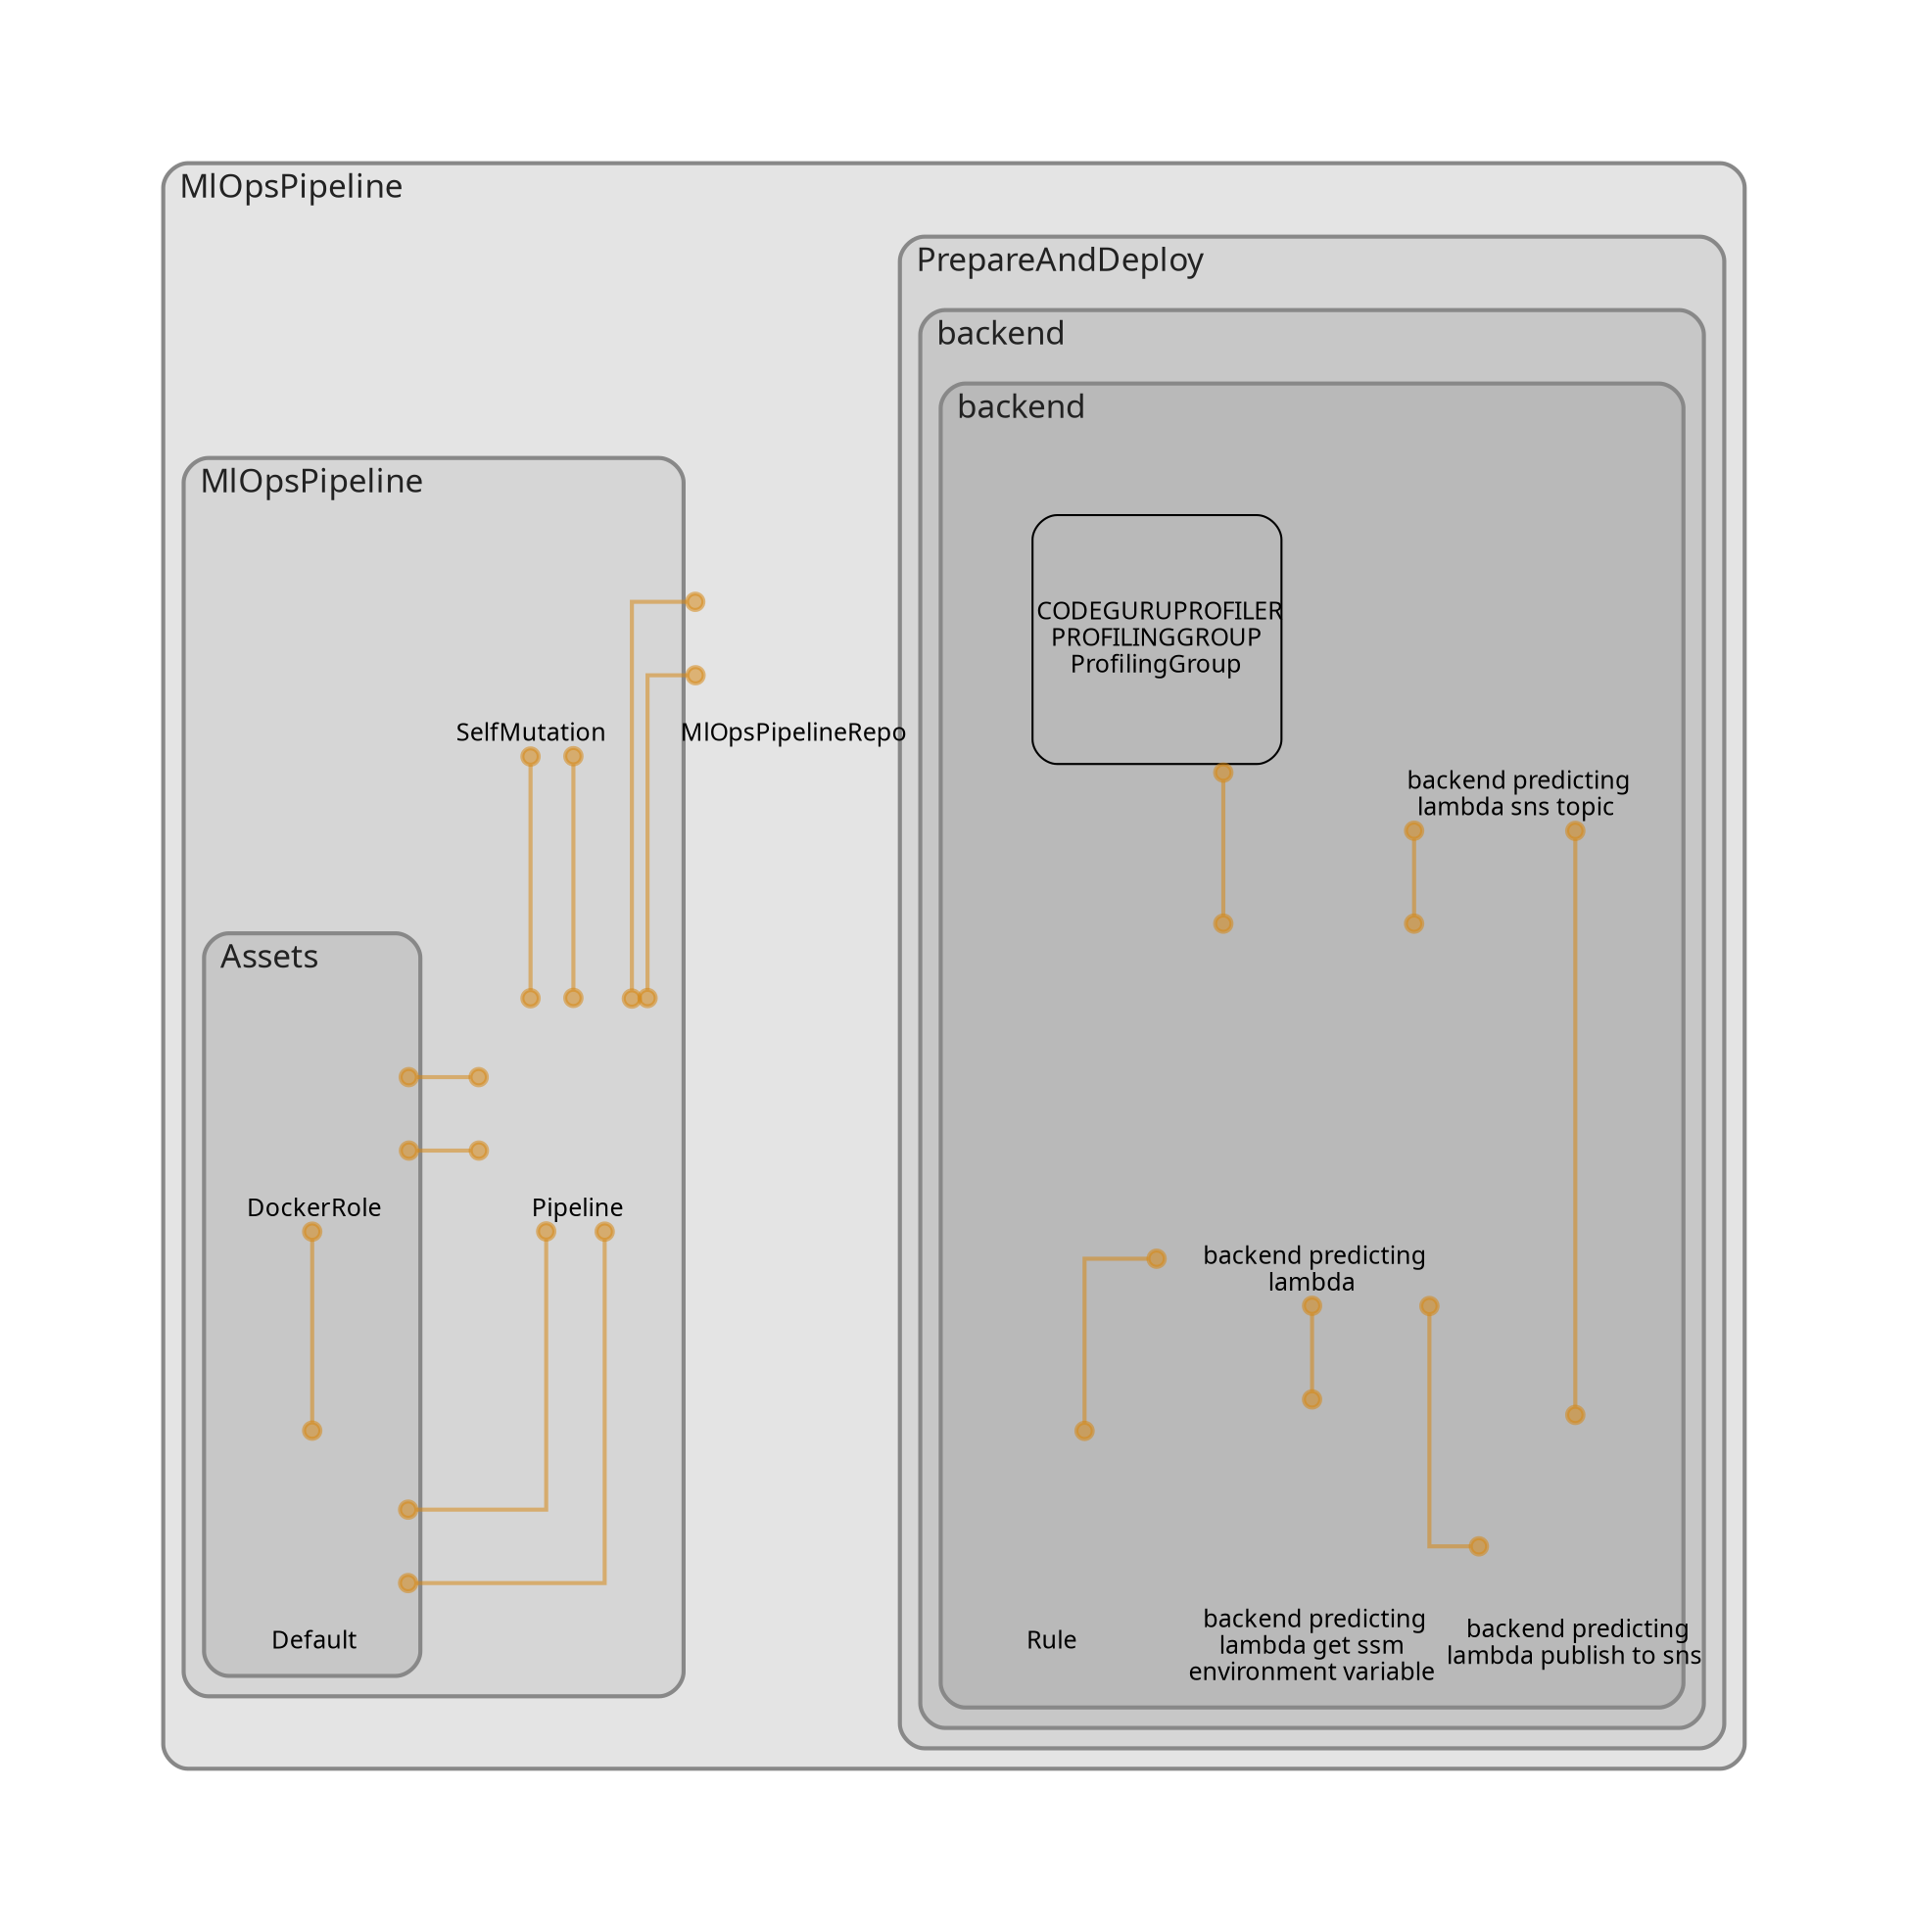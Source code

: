 digraph "Diagram" {
  splines = "ortho";
  pad = "1.0";
  nodesep = "0.60";
  ranksep = "0.75";
  fontname = "Sans-Serif";
  fontsize = "15";
  dpi = "200";
  rankdir = "BT";
  compound = "true";
  fontcolor = "#222222";
  edge [
    color = "#D5871488",
    penwidth = 2,
    arrowhead = "dot",
    arrowtail = "dot",
  ];
  node [
    shape = "box",
    style = "rounded",
    fixedsize = true,
    width = 1.7,
    height = 1.7,
    labelloc = "c",
    imagescale = true,
    fontname = "Sans-Serif",
    fontsize = 8,
    margin = 8,
  ];
  subgraph "MlOpsPipeline" {
    subgraph "cluster-SubGraph.MlOpsPipeline" {
      graph [
        label = "MlOpsPipeline",
        labelloc = "b",
        labeljust = "l",
        margin = "10",
        fontsize = "16",
        penwidth = "2",
        pencolor = "#888888",
        style = "filled,rounded",
        fillcolor = "#e4e4e4",
      ];
      "MlOpsPipeline/MlOpsPipelineRepo" [
        label = " MlOpsPipelineRepo",
        fontsize = 12,
        image = "/Users/martin/PycharmProjects/ml-ops-cdk-blood-glucose/iac/node_modules/cdk-dia/icons/aws/Service/Arch_Developer- Tools/64/Arch_AWS-CodeCommit_64@5x.png",
        imagescale = "true",
        imagepos = "tc",
        penwidth = "0",
        shape = "node",
        fixedsize = "true",
        labelloc = "b",
        width = 1.2,
        height = 1.466,
      ];
      subgraph "cluster-SubGraph.MlOpsPipeline" {
        graph [
          label = "MlOpsPipeline",
          labelloc = "b",
          labeljust = "l",
          margin = "10",
          fontsize = "16",
          penwidth = "2",
          pencolor = "#888888",
          style = "filled,rounded",
          fillcolor = "#d6d6d6",
        ];
        "MlOpsPipeline/MlOpsPipeline/Pipeline" [
          label = " Pipeline",
          fontsize = 12,
          image = "/Users/martin/PycharmProjects/ml-ops-cdk-blood-glucose/iac/node_modules/cdk-dia/icons/aws/Service/Arch_Developer- Tools/64/Arch_AWS-CodePipeline_64@5x.png",
          imagescale = "true",
          imagepos = "tc",
          penwidth = "0",
          shape = "node",
          fixedsize = "true",
          labelloc = "b",
          width = 1.2,
          height = 1.466,
        ];
        "MlOpsPipeline/MlOpsPipeline/UpdatePipeline/SelfMutation" [
          label = " SelfMutation",
          fontsize = 12,
          image = "/Users/martin/PycharmProjects/ml-ops-cdk-blood-glucose/iac/node_modules/cdk-dia/icons/aws/Service/Arch_Developer- Tools/64/Arch_Amazon-CodeBuild_64@5x.png",
          imagescale = "true",
          imagepos = "tc",
          penwidth = "0",
          shape = "node",
          fixedsize = "true",
          labelloc = "b",
          width = 1.2,
          height = 1.466,
        ];
        subgraph "cluster-SubGraph.Assets" {
          graph [
            label = "Assets",
            labelloc = "b",
            labeljust = "l",
            margin = "10",
            fontsize = "16",
            penwidth = "2",
            pencolor = "#888888",
            style = "filled,rounded",
            fillcolor = "#c7c7c7",
          ];
          "MlOpsPipeline/MlOpsPipeline/Assets/DockerRole" [
            label = " DockerRole",
            fontsize = 12,
            image = "/Users/martin/PycharmProjects/ml-ops-cdk-blood-glucose/iac/node_modules/cdk-dia/icons/aws/Service/Arch_Security-Identity-Compliance/64/Arch_AWS-Identity-and-Access-Management_64@5x.png",
            imagescale = "true",
            imagepos = "tc",
            penwidth = "0",
            shape = "node",
            fixedsize = "true",
            labelloc = "b",
            width = 1.2,
            height = 1.466,
          ];
          "MlOpsPipeline/MlOpsPipeline/Assets/DockerAsset1/Default" [
            label = " Default",
            fontsize = 12,
            image = "/Users/martin/PycharmProjects/ml-ops-cdk-blood-glucose/iac/node_modules/cdk-dia/icons/aws/Service/Arch_Developer- Tools/64/Arch_Amazon-CodeBuild_64@5x.png",
            imagescale = "true",
            imagepos = "tc",
            penwidth = "0",
            shape = "node",
            fixedsize = "true",
            labelloc = "b",
            width = 1.2,
            height = 1.466,
          ];
        }
      }
      subgraph "cluster-SubGraph.PrepareAndDeploy" {
        graph [
          label = "PrepareAndDeploy",
          labelloc = "b",
          labeljust = "l",
          margin = "10",
          fontsize = "16",
          penwidth = "2",
          pencolor = "#888888",
          style = "filled,rounded",
          fillcolor = "#d6d6d6",
        ];
        subgraph "cluster-SubGraph.backend" {
          graph [
            label = "backend",
            labelloc = "b",
            labeljust = "l",
            margin = "10",
            fontsize = "16",
            penwidth = "2",
            pencolor = "#888888",
            style = "filled,rounded",
            fillcolor = "#c7c7c7",
          ];
          subgraph "cluster-SubGraph.backend" {
            graph [
              label = "backend",
              labelloc = "b",
              labeljust = "l",
              margin = "10",
              fontsize = "16",
              penwidth = "2",
              pencolor = "#888888",
              style = "filled,rounded",
              fillcolor = "#b9b9b9",
            ];
            "MlOpsPipeline/PrepareAndDeploy/backend/backend/backend-predicting-lambda-sns-topic" [
              label = " backend predicting\nlambda sns topic",
              fontsize = 12,
              image = "/Users/martin/PycharmProjects/ml-ops-cdk-blood-glucose/iac/node_modules/cdk-dia/icons/aws/Service/Arch_App-Integration/Arch_64/Arch_AWS-Simple-Notification-Service_64@5x.png",
              imagescale = "true",
              imagepos = "tc",
              penwidth = "0",
              shape = "node",
              fixedsize = "true",
              labelloc = "b",
              width = 2,
              height = 2.4819999999999998,
            ];
            "MlOpsPipeline/PrepareAndDeploy/backend/backend/backend-predicting-lambda" [
              label = " backend predicting\nlambda",
              fontsize = 12,
              image = "/Users/martin/PycharmProjects/ml-ops-cdk-blood-glucose/iac/node_modules/cdk-dia/icons/aws/Service/Arch_Compute/64/Arch_AWS-Lambda_64@5x.png",
              imagescale = "true",
              imagepos = "tc",
              penwidth = "0",
              shape = "node",
              fixedsize = "true",
              labelloc = "b",
              width = 2,
              height = 2.4819999999999998,
            ];
            "MlOpsPipeline/PrepareAndDeploy/backend/backend/backend-predicting-lambda-get-ssm-environment-variable" [
              label = " backend predicting\nlambda get ssm\nenvironment variable",
              fontsize = 12,
              image = "/Users/martin/PycharmProjects/ml-ops-cdk-blood-glucose/iac/node_modules/cdk-dia/icons/aws/Service/Arch_Security-Identity-Compliance/64/Arch_AWS-Identity-and-Access-Management_64@5x.png",
              imagescale = "true",
              imagepos = "tc",
              penwidth = "0",
              shape = "node",
              fixedsize = "true",
              labelloc = "b",
              width = 1.2,
              height = 1.898,
            ];
            "MlOpsPipeline/PrepareAndDeploy/backend/backend/backend-predicting-lambda-publish-to-sns" [
              label = " backend predicting\nlambda publish to sns",
              fontsize = 12,
              image = "/Users/martin/PycharmProjects/ml-ops-cdk-blood-glucose/iac/node_modules/cdk-dia/icons/aws/Service/Arch_Security-Identity-Compliance/64/Arch_AWS-Identity-and-Access-Management_64@5x.png",
              imagescale = "true",
              imagepos = "tc",
              penwidth = "0",
              shape = "node",
              fixedsize = "true",
              labelloc = "b",
              width = 1.2,
              height = 1.682,
            ];
            "MlOpsPipeline/PrepareAndDeploy/backend/backend/Rule" [
              label = " Rule",
              fontsize = 12,
              image = "/Users/martin/PycharmProjects/ml-ops-cdk-blood-glucose/iac/node_modules/cdk-dia/icons/aws/Service/Arch_App-Integration/Arch_64/Arch_Amazon-EventBridge_64@5x.png",
              imagescale = "true",
              imagepos = "tc",
              penwidth = "0",
              shape = "node",
              fixedsize = "true",
              labelloc = "b",
              width = 1.2,
              height = 1.466,
            ];
            "MlOpsPipeline/PrepareAndDeploy/backend/backend/backend-predicting-lambda-profiling-group/ProfilingGroup" [
              label = " CODEGURUPROFILER\nPROFILINGGROUP\nProfilingGroup",
              fontsize = 12,
            ];
          }
        }
      }
    }
  }
  "MlOpsPipeline/MlOpsPipelineRepo" -> "MlOpsPipeline/MlOpsPipeline/Pipeline" [
    dir = "both",
  ];
  "MlOpsPipeline/MlOpsPipeline/Pipeline" -> "MlOpsPipeline/MlOpsPipelineRepo" [
    dir = "both",
  ];
  "MlOpsPipeline/MlOpsPipeline/Pipeline" -> "MlOpsPipeline/MlOpsPipeline/UpdatePipeline/SelfMutation" [
    dir = "both",
  ];
  "MlOpsPipeline/MlOpsPipeline/Pipeline" -> "MlOpsPipeline/MlOpsPipeline/Assets/DockerRole" [
    dir = "both",
  ];
  "MlOpsPipeline/MlOpsPipeline/Pipeline" -> "MlOpsPipeline/MlOpsPipeline/Assets/DockerAsset1/Default" [
    dir = "both",
  ];
  "MlOpsPipeline/MlOpsPipeline/Assets/DockerRole" -> "MlOpsPipeline/MlOpsPipeline/Pipeline" [
    dir = "both",
  ];
  "MlOpsPipeline/MlOpsPipeline/Assets/DockerAsset1/Default" -> "MlOpsPipeline/MlOpsPipeline/Pipeline" [
    dir = "both",
  ];
  "MlOpsPipeline/MlOpsPipeline/Assets/DockerAsset1/Default" -> "MlOpsPipeline/MlOpsPipeline/Assets/DockerRole" [
    dir = "both",
  ];
  "MlOpsPipeline/MlOpsPipeline/UpdatePipeline/SelfMutation" -> "MlOpsPipeline/MlOpsPipeline/Pipeline" [
    dir = "both",
  ];
  "MlOpsPipeline/PrepareAndDeploy/backend/backend/backend-predicting-lambda" -> "MlOpsPipeline/PrepareAndDeploy/backend/backend/backend-predicting-lambda-profiling-group/ProfilingGroup" [
    dir = "both",
  ];
  "MlOpsPipeline/PrepareAndDeploy/backend/backend/backend-predicting-lambda" -> "MlOpsPipeline/PrepareAndDeploy/backend/backend/backend-predicting-lambda-sns-topic" [
    dir = "both",
  ];
  "MlOpsPipeline/PrepareAndDeploy/backend/backend/backend-predicting-lambda-get-ssm-environment-variable" -> "MlOpsPipeline/PrepareAndDeploy/backend/backend/backend-predicting-lambda" [
    dir = "both",
  ];
  "MlOpsPipeline/PrepareAndDeploy/backend/backend/backend-predicting-lambda-publish-to-sns" -> "MlOpsPipeline/PrepareAndDeploy/backend/backend/backend-predicting-lambda-sns-topic" [
    dir = "both",
  ];
  "MlOpsPipeline/PrepareAndDeploy/backend/backend/backend-predicting-lambda-publish-to-sns" -> "MlOpsPipeline/PrepareAndDeploy/backend/backend/backend-predicting-lambda" [
    dir = "both",
  ];
  "MlOpsPipeline/PrepareAndDeploy/backend/backend/Rule" -> "MlOpsPipeline/PrepareAndDeploy/backend/backend/backend-predicting-lambda" [
    dir = "both",
  ];
}